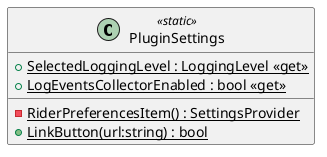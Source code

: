 @startuml
class PluginSettings <<static>> {
    + {static} SelectedLoggingLevel : LoggingLevel <<get>>
    + {static} LogEventsCollectorEnabled : bool <<get>>
    - {static} RiderPreferencesItem() : SettingsProvider
    + {static} LinkButton(url:string) : bool
}
@enduml
